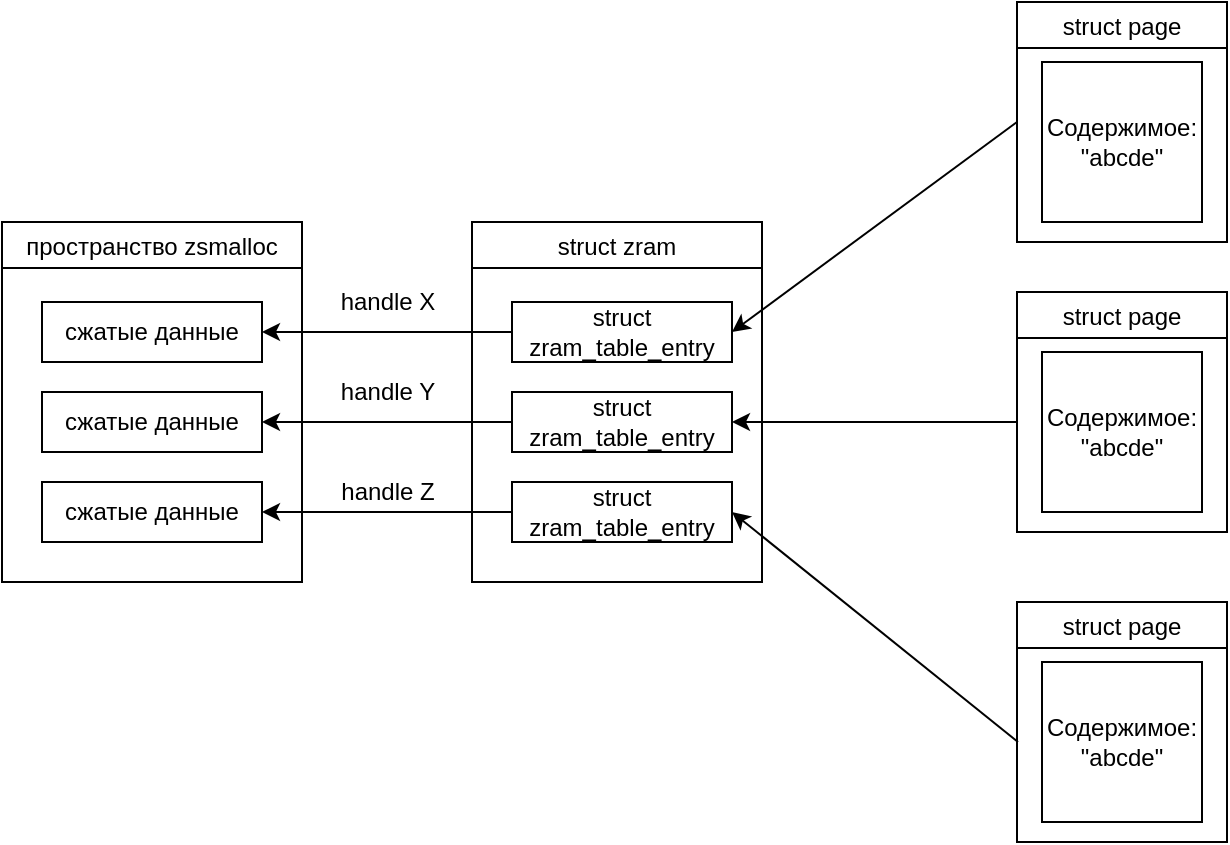 <mxfile version="18.2.0" type="device"><diagram id="dKlt2y1xPzx2vbjdmcjY" name="Page-1"><mxGraphModel dx="2025" dy="1761" grid="1" gridSize="10" guides="1" tooltips="1" connect="1" arrows="1" fold="1" page="1" pageScale="1" pageWidth="850" pageHeight="1100" math="0" shadow="0"><root><mxCell id="0"/><mxCell id="1" parent="0"/><mxCell id="kkRBWP9sa6c81E6wgHr1-10" value="struct zram" style="swimlane;fillColor=none;fontStyle=0" parent="1" vertex="1"><mxGeometry x="185" y="-70" width="145" height="180" as="geometry"/></mxCell><mxCell id="kkRBWP9sa6c81E6wgHr1-2" value="struct zram_table_entry" style="rounded=0;whiteSpace=wrap;html=1;fillColor=none;" parent="kkRBWP9sa6c81E6wgHr1-10" vertex="1"><mxGeometry x="20" y="40" width="110" height="30" as="geometry"/></mxCell><mxCell id="kkRBWP9sa6c81E6wgHr1-3" value="struct zram_table_entry" style="rounded=0;whiteSpace=wrap;html=1;fillColor=none;" parent="kkRBWP9sa6c81E6wgHr1-10" vertex="1"><mxGeometry x="20" y="85" width="110" height="30" as="geometry"/></mxCell><mxCell id="kkRBWP9sa6c81E6wgHr1-1" value="struct zram_table_entry" style="rounded=0;whiteSpace=wrap;html=1;fillColor=none;" parent="kkRBWP9sa6c81E6wgHr1-10" vertex="1"><mxGeometry x="20" y="130" width="110" height="30" as="geometry"/></mxCell><mxCell id="kkRBWP9sa6c81E6wgHr1-13" value="struct page" style="swimlane;fillColor=none;fontStyle=0" parent="1" vertex="1"><mxGeometry x="457.5" y="120" width="105" height="120" as="geometry"/></mxCell><mxCell id="CebjB-zho-fKxPLt5UVP-15" value="Содержимое: &lt;br&gt;&quot;abcde&quot;" style="whiteSpace=wrap;html=1;aspect=fixed;fillColor=default;" parent="kkRBWP9sa6c81E6wgHr1-13" vertex="1"><mxGeometry x="12.5" y="30" width="80" height="80" as="geometry"/></mxCell><mxCell id="jjI_k59ELkRrVJmTjVuk-2" value="пространство zsmalloc" style="swimlane;fillColor=none;fontStyle=0" vertex="1" parent="1"><mxGeometry x="-50" y="-70" width="150" height="180" as="geometry"/></mxCell><mxCell id="jjI_k59ELkRrVJmTjVuk-3" value="сжатые данные" style="rounded=0;whiteSpace=wrap;html=1;fillColor=none;" vertex="1" parent="jjI_k59ELkRrVJmTjVuk-2"><mxGeometry x="20" y="40" width="110" height="30" as="geometry"/></mxCell><mxCell id="jjI_k59ELkRrVJmTjVuk-4" value="сжатые данные" style="rounded=0;whiteSpace=wrap;html=1;fillColor=none;" vertex="1" parent="jjI_k59ELkRrVJmTjVuk-2"><mxGeometry x="20" y="85" width="110" height="30" as="geometry"/></mxCell><mxCell id="jjI_k59ELkRrVJmTjVuk-5" value="сжатые данные" style="rounded=0;whiteSpace=wrap;html=1;fillColor=none;" vertex="1" parent="jjI_k59ELkRrVJmTjVuk-2"><mxGeometry x="20" y="130" width="110" height="30" as="geometry"/></mxCell><mxCell id="jjI_k59ELkRrVJmTjVuk-6" value="" style="endArrow=classic;html=1;rounded=0;exitX=0;exitY=0.5;exitDx=0;exitDy=0;entryX=1;entryY=0.5;entryDx=0;entryDy=0;" edge="1" parent="1" source="kkRBWP9sa6c81E6wgHr1-2" target="jjI_k59ELkRrVJmTjVuk-3"><mxGeometry width="50" height="50" relative="1" as="geometry"><mxPoint x="230" y="240" as="sourcePoint"/><mxPoint x="280" y="190" as="targetPoint"/></mxGeometry></mxCell><mxCell id="jjI_k59ELkRrVJmTjVuk-7" value="handle X" style="text;html=1;strokeColor=none;fillColor=none;align=center;verticalAlign=middle;whiteSpace=wrap;rounded=0;" vertex="1" parent="1"><mxGeometry x="112.5" y="-35" width="60" height="10" as="geometry"/></mxCell><mxCell id="jjI_k59ELkRrVJmTjVuk-9" value="" style="endArrow=classic;html=1;rounded=0;exitX=0;exitY=0.5;exitDx=0;exitDy=0;entryX=1;entryY=0.5;entryDx=0;entryDy=0;" edge="1" parent="1" source="kkRBWP9sa6c81E6wgHr1-3" target="jjI_k59ELkRrVJmTjVuk-4"><mxGeometry width="50" height="50" relative="1" as="geometry"><mxPoint x="230" y="240" as="sourcePoint"/><mxPoint x="280" y="190" as="targetPoint"/></mxGeometry></mxCell><mxCell id="jjI_k59ELkRrVJmTjVuk-10" value="" style="endArrow=classic;html=1;rounded=0;exitX=0;exitY=0.5;exitDx=0;exitDy=0;entryX=1;entryY=0.5;entryDx=0;entryDy=0;" edge="1" parent="1" source="kkRBWP9sa6c81E6wgHr1-1" target="jjI_k59ELkRrVJmTjVuk-5"><mxGeometry width="50" height="50" relative="1" as="geometry"><mxPoint x="230" y="240" as="sourcePoint"/><mxPoint x="280" y="190" as="targetPoint"/></mxGeometry></mxCell><mxCell id="jjI_k59ELkRrVJmTjVuk-11" value="handle Y" style="text;html=1;strokeColor=none;fillColor=none;align=center;verticalAlign=middle;whiteSpace=wrap;rounded=0;" vertex="1" parent="1"><mxGeometry x="112.5" width="60" height="30" as="geometry"/></mxCell><mxCell id="jjI_k59ELkRrVJmTjVuk-12" value="handle Z" style="text;html=1;strokeColor=none;fillColor=none;align=center;verticalAlign=middle;whiteSpace=wrap;rounded=0;" vertex="1" parent="1"><mxGeometry x="112.5" y="50" width="60" height="30" as="geometry"/></mxCell><mxCell id="jjI_k59ELkRrVJmTjVuk-14" value="struct page" style="swimlane;fillColor=none;fontStyle=0" vertex="1" parent="1"><mxGeometry x="457.5" y="-180" width="105" height="120" as="geometry"/></mxCell><mxCell id="jjI_k59ELkRrVJmTjVuk-15" value="Содержимое: &lt;br&gt;&quot;abcde&quot;" style="whiteSpace=wrap;html=1;aspect=fixed;fillColor=default;" vertex="1" parent="jjI_k59ELkRrVJmTjVuk-14"><mxGeometry x="12.5" y="30" width="80" height="80" as="geometry"/></mxCell><mxCell id="jjI_k59ELkRrVJmTjVuk-16" value="struct page" style="swimlane;fillColor=none;fontStyle=0" vertex="1" parent="1"><mxGeometry x="457.5" y="-35" width="105" height="120" as="geometry"/></mxCell><mxCell id="jjI_k59ELkRrVJmTjVuk-17" value="Содержимое: &lt;br&gt;&quot;abcde&quot;" style="whiteSpace=wrap;html=1;aspect=fixed;fillColor=default;" vertex="1" parent="jjI_k59ELkRrVJmTjVuk-16"><mxGeometry x="12.5" y="30" width="80" height="80" as="geometry"/></mxCell><mxCell id="jjI_k59ELkRrVJmTjVuk-18" value="" style="endArrow=classic;html=1;rounded=0;entryX=1;entryY=0.5;entryDx=0;entryDy=0;" edge="1" parent="1" target="kkRBWP9sa6c81E6wgHr1-1"><mxGeometry width="50" height="50" relative="1" as="geometry"><mxPoint x="458" y="190" as="sourcePoint"/><mxPoint x="350" y="10" as="targetPoint"/></mxGeometry></mxCell><mxCell id="jjI_k59ELkRrVJmTjVuk-19" value="" style="endArrow=classic;html=1;rounded=0;entryX=1;entryY=0.5;entryDx=0;entryDy=0;" edge="1" parent="1" target="kkRBWP9sa6c81E6wgHr1-3"><mxGeometry width="50" height="50" relative="1" as="geometry"><mxPoint x="458" y="30" as="sourcePoint"/><mxPoint x="350" y="10" as="targetPoint"/></mxGeometry></mxCell><mxCell id="jjI_k59ELkRrVJmTjVuk-20" value="" style="endArrow=classic;html=1;rounded=0;exitX=0;exitY=0.5;exitDx=0;exitDy=0;entryX=1;entryY=0.5;entryDx=0;entryDy=0;" edge="1" parent="1" source="jjI_k59ELkRrVJmTjVuk-14" target="kkRBWP9sa6c81E6wgHr1-2"><mxGeometry width="50" height="50" relative="1" as="geometry"><mxPoint x="300" y="60" as="sourcePoint"/><mxPoint x="350" y="10" as="targetPoint"/></mxGeometry></mxCell></root></mxGraphModel></diagram></mxfile>